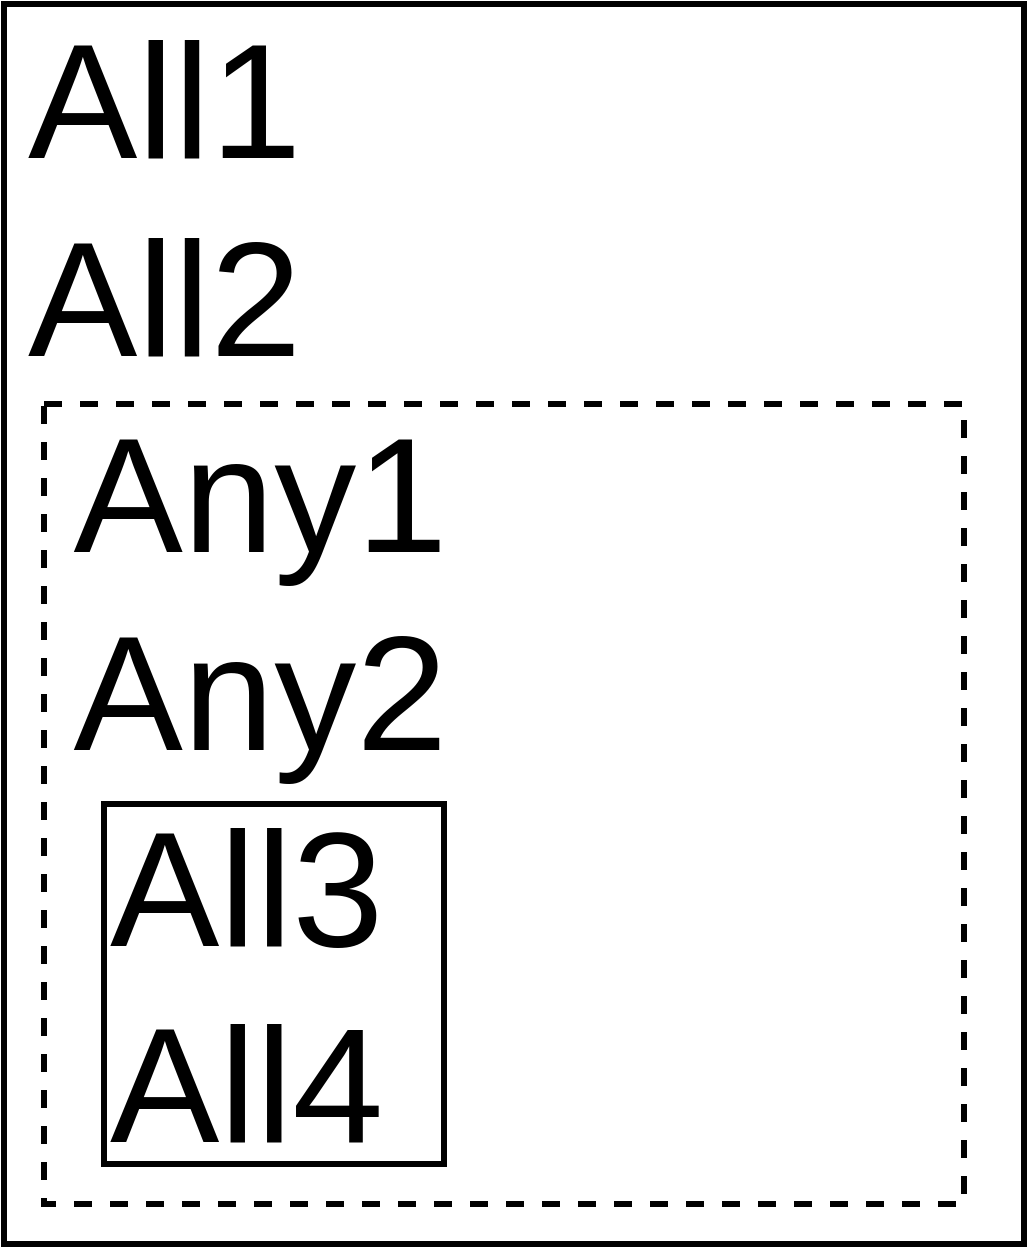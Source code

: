 <mxfile>
    <diagram id="fDxJOs-Pcv6SKHLIagI-" name="Page-1">
        <mxGraphModel dx="799" dy="830" grid="1" gridSize="10" guides="1" tooltips="1" connect="1" arrows="1" fold="1" page="1" pageScale="1" pageWidth="850" pageHeight="1100" math="0" shadow="0">
            <root>
                <mxCell id="0"/>
                <mxCell id="1" parent="0"/>
                <mxCell id="4" value="" style="rounded=0;whiteSpace=wrap;html=1;strokeWidth=3;fillColor=none;" vertex="1" parent="1">
                    <mxGeometry x="30" y="120" width="510" height="620" as="geometry"/>
                </mxCell>
                <mxCell id="6" value="&lt;font style=&quot;font-size: 82px&quot;&gt;All1&lt;br&gt;All2&lt;br&gt;&amp;nbsp;Any1&lt;br&gt;&amp;nbsp;Any2&lt;br&gt;&amp;nbsp; All3&lt;br&gt;&amp;nbsp; All4&lt;br&gt;&lt;/font&gt;" style="text;html=1;strokeColor=none;align=left;verticalAlign=middle;whiteSpace=wrap;rounded=0;dashed=1;" vertex="1" parent="1">
                    <mxGeometry x="40" y="120" width="470" height="590" as="geometry"/>
                </mxCell>
                <mxCell id="5" value="" style="rounded=0;whiteSpace=wrap;html=1;strokeWidth=3;dashed=1;fillColor=none;" vertex="1" parent="1">
                    <mxGeometry x="50" y="320" width="460" height="400" as="geometry"/>
                </mxCell>
                <mxCell id="7" value="Untitled Layer" parent="0"/>
                <mxCell id="8" value="" style="rounded=0;whiteSpace=wrap;html=1;strokeWidth=3;fillColor=none;" vertex="1" parent="7">
                    <mxGeometry x="80" y="520" width="170" height="180" as="geometry"/>
                </mxCell>
                <mxCell id="10" value="Untitled Layer" parent="0"/>
            </root>
        </mxGraphModel>
    </diagram>
</mxfile>